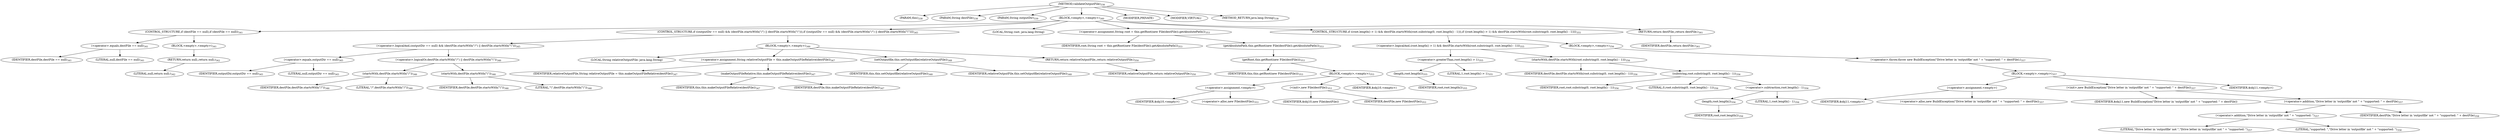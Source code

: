 digraph "validateOutputFile" {  
"869" [label = <(METHOD,validateOutputFile)<SUB>338</SUB>> ]
"28" [label = <(PARAM,this)<SUB>338</SUB>> ]
"870" [label = <(PARAM,String destFile)<SUB>338</SUB>> ]
"871" [label = <(PARAM,String outputDir)<SUB>339</SUB>> ]
"872" [label = <(BLOCK,&lt;empty&gt;,&lt;empty&gt;)<SUB>340</SUB>> ]
"873" [label = <(CONTROL_STRUCTURE,if (destFile == null),if (destFile == null))<SUB>341</SUB>> ]
"874" [label = <(&lt;operator&gt;.equals,destFile == null)<SUB>341</SUB>> ]
"875" [label = <(IDENTIFIER,destFile,destFile == null)<SUB>341</SUB>> ]
"876" [label = <(LITERAL,null,destFile == null)<SUB>341</SUB>> ]
"877" [label = <(BLOCK,&lt;empty&gt;,&lt;empty&gt;)<SUB>341</SUB>> ]
"878" [label = <(RETURN,return null;,return null;)<SUB>342</SUB>> ]
"879" [label = <(LITERAL,null,return null;)<SUB>342</SUB>> ]
"880" [label = <(CONTROL_STRUCTURE,if ((outputDir == null) &amp;&amp; (destFile.startsWith(&quot;/&quot;) || destFile.startsWith(&quot;\\&quot;))),if ((outputDir == null) &amp;&amp; (destFile.startsWith(&quot;/&quot;) || destFile.startsWith(&quot;\\&quot;))))<SUB>345</SUB>> ]
"881" [label = <(&lt;operator&gt;.logicalAnd,(outputDir == null) &amp;&amp; (destFile.startsWith(&quot;/&quot;) || destFile.startsWith(&quot;\\&quot;)))<SUB>345</SUB>> ]
"882" [label = <(&lt;operator&gt;.equals,outputDir == null)<SUB>345</SUB>> ]
"883" [label = <(IDENTIFIER,outputDir,outputDir == null)<SUB>345</SUB>> ]
"884" [label = <(LITERAL,null,outputDir == null)<SUB>345</SUB>> ]
"885" [label = <(&lt;operator&gt;.logicalOr,destFile.startsWith(&quot;/&quot;) || destFile.startsWith(&quot;\\&quot;))<SUB>346</SUB>> ]
"886" [label = <(startsWith,destFile.startsWith(&quot;/&quot;))<SUB>346</SUB>> ]
"887" [label = <(IDENTIFIER,destFile,destFile.startsWith(&quot;/&quot;))<SUB>346</SUB>> ]
"888" [label = <(LITERAL,&quot;/&quot;,destFile.startsWith(&quot;/&quot;))<SUB>346</SUB>> ]
"889" [label = <(startsWith,destFile.startsWith(&quot;\\&quot;))<SUB>346</SUB>> ]
"890" [label = <(IDENTIFIER,destFile,destFile.startsWith(&quot;\\&quot;))<SUB>346</SUB>> ]
"891" [label = <(LITERAL,&quot;\\&quot;,destFile.startsWith(&quot;\\&quot;))<SUB>346</SUB>> ]
"892" [label = <(BLOCK,&lt;empty&gt;,&lt;empty&gt;)<SUB>346</SUB>> ]
"893" [label = <(LOCAL,String relativeOutputFile: java.lang.String)> ]
"894" [label = <(&lt;operator&gt;.assignment,String relativeOutputFile = this.makeOutputFileRelative(destFile))<SUB>347</SUB>> ]
"895" [label = <(IDENTIFIER,relativeOutputFile,String relativeOutputFile = this.makeOutputFileRelative(destFile))<SUB>347</SUB>> ]
"896" [label = <(makeOutputFileRelative,this.makeOutputFileRelative(destFile))<SUB>347</SUB>> ]
"27" [label = <(IDENTIFIER,this,this.makeOutputFileRelative(destFile))<SUB>347</SUB>> ]
"897" [label = <(IDENTIFIER,destFile,this.makeOutputFileRelative(destFile))<SUB>347</SUB>> ]
"898" [label = <(setOutputfile,this.setOutputfile(relativeOutputFile))<SUB>348</SUB>> ]
"29" [label = <(IDENTIFIER,this,this.setOutputfile(relativeOutputFile))<SUB>348</SUB>> ]
"899" [label = <(IDENTIFIER,relativeOutputFile,this.setOutputfile(relativeOutputFile))<SUB>348</SUB>> ]
"900" [label = <(RETURN,return relativeOutputFile;,return relativeOutputFile;)<SUB>350</SUB>> ]
"901" [label = <(IDENTIFIER,relativeOutputFile,return relativeOutputFile;)<SUB>350</SUB>> ]
"902" [label = <(LOCAL,String root: java.lang.String)> ]
"903" [label = <(&lt;operator&gt;.assignment,String root = this.getRoot(new File(destFile)).getAbsolutePath())<SUB>353</SUB>> ]
"904" [label = <(IDENTIFIER,root,String root = this.getRoot(new File(destFile)).getAbsolutePath())<SUB>353</SUB>> ]
"905" [label = <(getAbsolutePath,this.getRoot(new File(destFile)).getAbsolutePath())<SUB>353</SUB>> ]
"906" [label = <(getRoot,this.getRoot(new File(destFile)))<SUB>353</SUB>> ]
"30" [label = <(IDENTIFIER,this,this.getRoot(new File(destFile)))<SUB>353</SUB>> ]
"907" [label = <(BLOCK,&lt;empty&gt;,&lt;empty&gt;)<SUB>353</SUB>> ]
"908" [label = <(&lt;operator&gt;.assignment,&lt;empty&gt;)> ]
"909" [label = <(IDENTIFIER,$obj10,&lt;empty&gt;)> ]
"910" [label = <(&lt;operator&gt;.alloc,new File(destFile))<SUB>353</SUB>> ]
"911" [label = <(&lt;init&gt;,new File(destFile))<SUB>353</SUB>> ]
"912" [label = <(IDENTIFIER,$obj10,new File(destFile))> ]
"913" [label = <(IDENTIFIER,destFile,new File(destFile))<SUB>353</SUB>> ]
"914" [label = <(IDENTIFIER,$obj10,&lt;empty&gt;)> ]
"915" [label = <(CONTROL_STRUCTURE,if ((root.length() &gt; 1) &amp;&amp; destFile.startsWith(root.substring(0, root.length() - 1))),if ((root.length() &gt; 1) &amp;&amp; destFile.startsWith(root.substring(0, root.length() - 1))))<SUB>355</SUB>> ]
"916" [label = <(&lt;operator&gt;.logicalAnd,(root.length() &gt; 1) &amp;&amp; destFile.startsWith(root.substring(0, root.length() - 1)))<SUB>355</SUB>> ]
"917" [label = <(&lt;operator&gt;.greaterThan,root.length() &gt; 1)<SUB>355</SUB>> ]
"918" [label = <(length,root.length())<SUB>355</SUB>> ]
"919" [label = <(IDENTIFIER,root,root.length())<SUB>355</SUB>> ]
"920" [label = <(LITERAL,1,root.length() &gt; 1)<SUB>355</SUB>> ]
"921" [label = <(startsWith,destFile.startsWith(root.substring(0, root.length() - 1)))<SUB>356</SUB>> ]
"922" [label = <(IDENTIFIER,destFile,destFile.startsWith(root.substring(0, root.length() - 1)))<SUB>356</SUB>> ]
"923" [label = <(substring,root.substring(0, root.length() - 1))<SUB>356</SUB>> ]
"924" [label = <(IDENTIFIER,root,root.substring(0, root.length() - 1))<SUB>356</SUB>> ]
"925" [label = <(LITERAL,0,root.substring(0, root.length() - 1))<SUB>356</SUB>> ]
"926" [label = <(&lt;operator&gt;.subtraction,root.length() - 1)<SUB>356</SUB>> ]
"927" [label = <(length,root.length())<SUB>356</SUB>> ]
"928" [label = <(IDENTIFIER,root,root.length())<SUB>356</SUB>> ]
"929" [label = <(LITERAL,1,root.length() - 1)<SUB>356</SUB>> ]
"930" [label = <(BLOCK,&lt;empty&gt;,&lt;empty&gt;)<SUB>356</SUB>> ]
"931" [label = <(&lt;operator&gt;.throw,throw new BuildException(&quot;Drive letter in 'outputfile' not &quot; + &quot;supported: &quot; + destFile);)<SUB>357</SUB>> ]
"932" [label = <(BLOCK,&lt;empty&gt;,&lt;empty&gt;)<SUB>357</SUB>> ]
"933" [label = <(&lt;operator&gt;.assignment,&lt;empty&gt;)> ]
"934" [label = <(IDENTIFIER,$obj11,&lt;empty&gt;)> ]
"935" [label = <(&lt;operator&gt;.alloc,new BuildException(&quot;Drive letter in 'outputfile' not &quot; + &quot;supported: &quot; + destFile))<SUB>357</SUB>> ]
"936" [label = <(&lt;init&gt;,new BuildException(&quot;Drive letter in 'outputfile' not &quot; + &quot;supported: &quot; + destFile))<SUB>357</SUB>> ]
"937" [label = <(IDENTIFIER,$obj11,new BuildException(&quot;Drive letter in 'outputfile' not &quot; + &quot;supported: &quot; + destFile))> ]
"938" [label = <(&lt;operator&gt;.addition,&quot;Drive letter in 'outputfile' not &quot; + &quot;supported: &quot; + destFile)<SUB>357</SUB>> ]
"939" [label = <(&lt;operator&gt;.addition,&quot;Drive letter in 'outputfile' not &quot; + &quot;supported: &quot;)<SUB>357</SUB>> ]
"940" [label = <(LITERAL,&quot;Drive letter in 'outputfile' not &quot;,&quot;Drive letter in 'outputfile' not &quot; + &quot;supported: &quot;)<SUB>357</SUB>> ]
"941" [label = <(LITERAL,&quot;supported: &quot;,&quot;Drive letter in 'outputfile' not &quot; + &quot;supported: &quot;)<SUB>358</SUB>> ]
"942" [label = <(IDENTIFIER,destFile,&quot;Drive letter in 'outputfile' not &quot; + &quot;supported: &quot; + destFile)<SUB>358</SUB>> ]
"943" [label = <(IDENTIFIER,$obj11,&lt;empty&gt;)> ]
"944" [label = <(RETURN,return destFile;,return destFile;)<SUB>361</SUB>> ]
"945" [label = <(IDENTIFIER,destFile,return destFile;)<SUB>361</SUB>> ]
"946" [label = <(MODIFIER,PRIVATE)> ]
"947" [label = <(MODIFIER,VIRTUAL)> ]
"948" [label = <(METHOD_RETURN,java.lang.String)<SUB>338</SUB>> ]
  "869" -> "28" 
  "869" -> "870" 
  "869" -> "871" 
  "869" -> "872" 
  "869" -> "946" 
  "869" -> "947" 
  "869" -> "948" 
  "872" -> "873" 
  "872" -> "880" 
  "872" -> "902" 
  "872" -> "903" 
  "872" -> "915" 
  "872" -> "944" 
  "873" -> "874" 
  "873" -> "877" 
  "874" -> "875" 
  "874" -> "876" 
  "877" -> "878" 
  "878" -> "879" 
  "880" -> "881" 
  "880" -> "892" 
  "881" -> "882" 
  "881" -> "885" 
  "882" -> "883" 
  "882" -> "884" 
  "885" -> "886" 
  "885" -> "889" 
  "886" -> "887" 
  "886" -> "888" 
  "889" -> "890" 
  "889" -> "891" 
  "892" -> "893" 
  "892" -> "894" 
  "892" -> "898" 
  "892" -> "900" 
  "894" -> "895" 
  "894" -> "896" 
  "896" -> "27" 
  "896" -> "897" 
  "898" -> "29" 
  "898" -> "899" 
  "900" -> "901" 
  "903" -> "904" 
  "903" -> "905" 
  "905" -> "906" 
  "906" -> "30" 
  "906" -> "907" 
  "907" -> "908" 
  "907" -> "911" 
  "907" -> "914" 
  "908" -> "909" 
  "908" -> "910" 
  "911" -> "912" 
  "911" -> "913" 
  "915" -> "916" 
  "915" -> "930" 
  "916" -> "917" 
  "916" -> "921" 
  "917" -> "918" 
  "917" -> "920" 
  "918" -> "919" 
  "921" -> "922" 
  "921" -> "923" 
  "923" -> "924" 
  "923" -> "925" 
  "923" -> "926" 
  "926" -> "927" 
  "926" -> "929" 
  "927" -> "928" 
  "930" -> "931" 
  "931" -> "932" 
  "932" -> "933" 
  "932" -> "936" 
  "932" -> "943" 
  "933" -> "934" 
  "933" -> "935" 
  "936" -> "937" 
  "936" -> "938" 
  "938" -> "939" 
  "938" -> "942" 
  "939" -> "940" 
  "939" -> "941" 
  "944" -> "945" 
}

